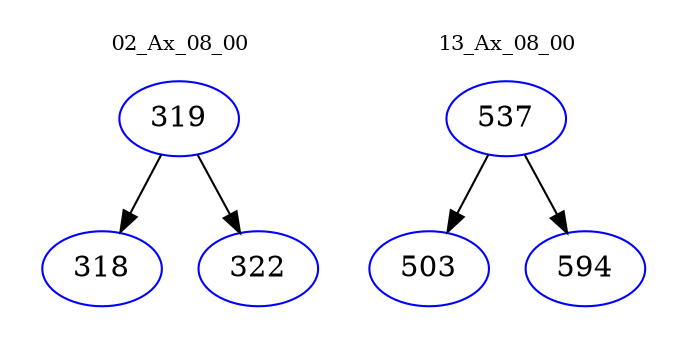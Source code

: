 digraph{
subgraph cluster_0 {
color = white
label = "02_Ax_08_00";
fontsize=10;
T0_319 [label="319", color="blue"]
T0_319 -> T0_318 [color="black"]
T0_318 [label="318", color="blue"]
T0_319 -> T0_322 [color="black"]
T0_322 [label="322", color="blue"]
}
subgraph cluster_1 {
color = white
label = "13_Ax_08_00";
fontsize=10;
T1_537 [label="537", color="blue"]
T1_537 -> T1_503 [color="black"]
T1_503 [label="503", color="blue"]
T1_537 -> T1_594 [color="black"]
T1_594 [label="594", color="blue"]
}
}
